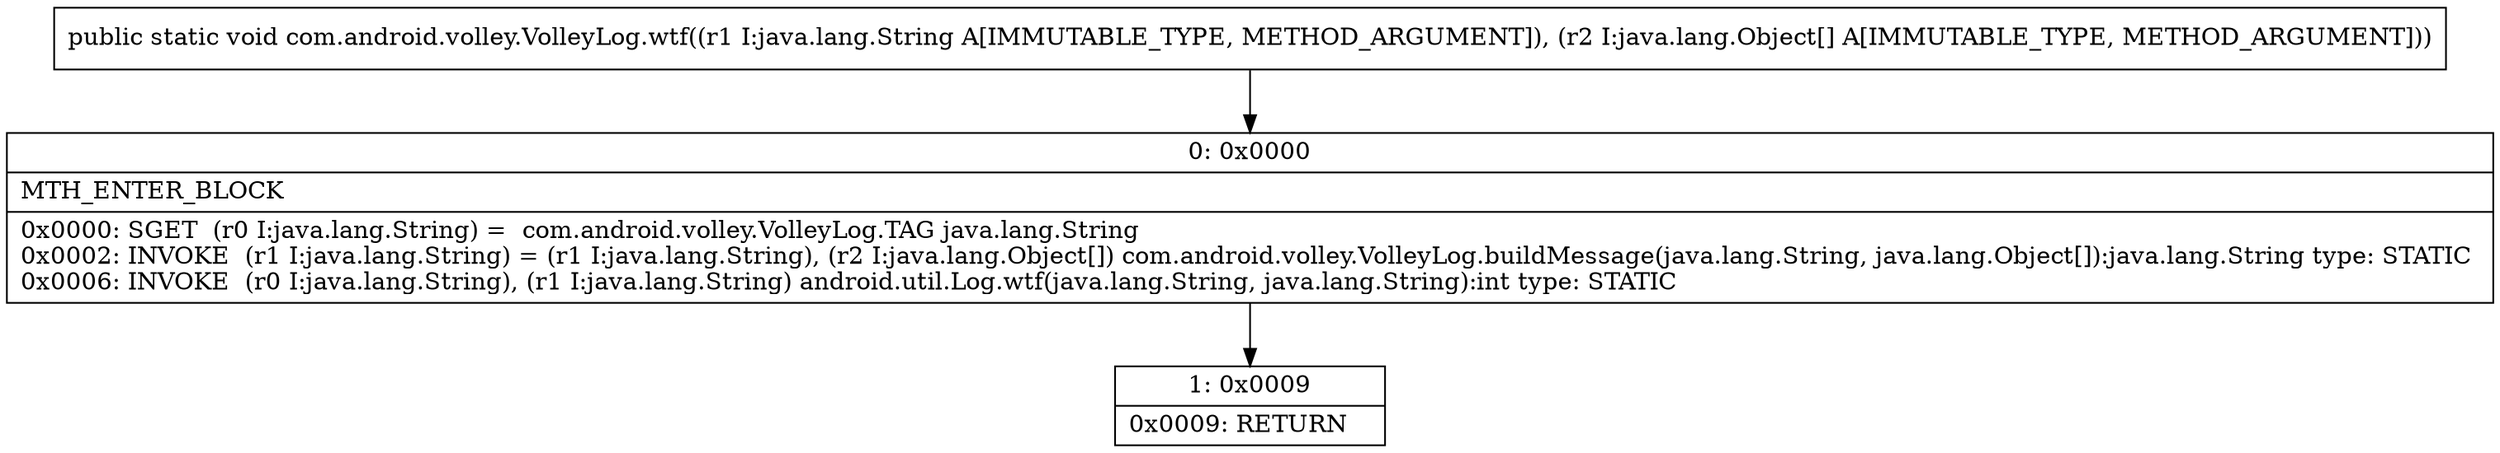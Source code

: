 digraph "CFG forcom.android.volley.VolleyLog.wtf(Ljava\/lang\/String;[Ljava\/lang\/Object;)V" {
Node_0 [shape=record,label="{0\:\ 0x0000|MTH_ENTER_BLOCK\l|0x0000: SGET  (r0 I:java.lang.String) =  com.android.volley.VolleyLog.TAG java.lang.String \l0x0002: INVOKE  (r1 I:java.lang.String) = (r1 I:java.lang.String), (r2 I:java.lang.Object[]) com.android.volley.VolleyLog.buildMessage(java.lang.String, java.lang.Object[]):java.lang.String type: STATIC \l0x0006: INVOKE  (r0 I:java.lang.String), (r1 I:java.lang.String) android.util.Log.wtf(java.lang.String, java.lang.String):int type: STATIC \l}"];
Node_1 [shape=record,label="{1\:\ 0x0009|0x0009: RETURN   \l}"];
MethodNode[shape=record,label="{public static void com.android.volley.VolleyLog.wtf((r1 I:java.lang.String A[IMMUTABLE_TYPE, METHOD_ARGUMENT]), (r2 I:java.lang.Object[] A[IMMUTABLE_TYPE, METHOD_ARGUMENT])) }"];
MethodNode -> Node_0;
Node_0 -> Node_1;
}

